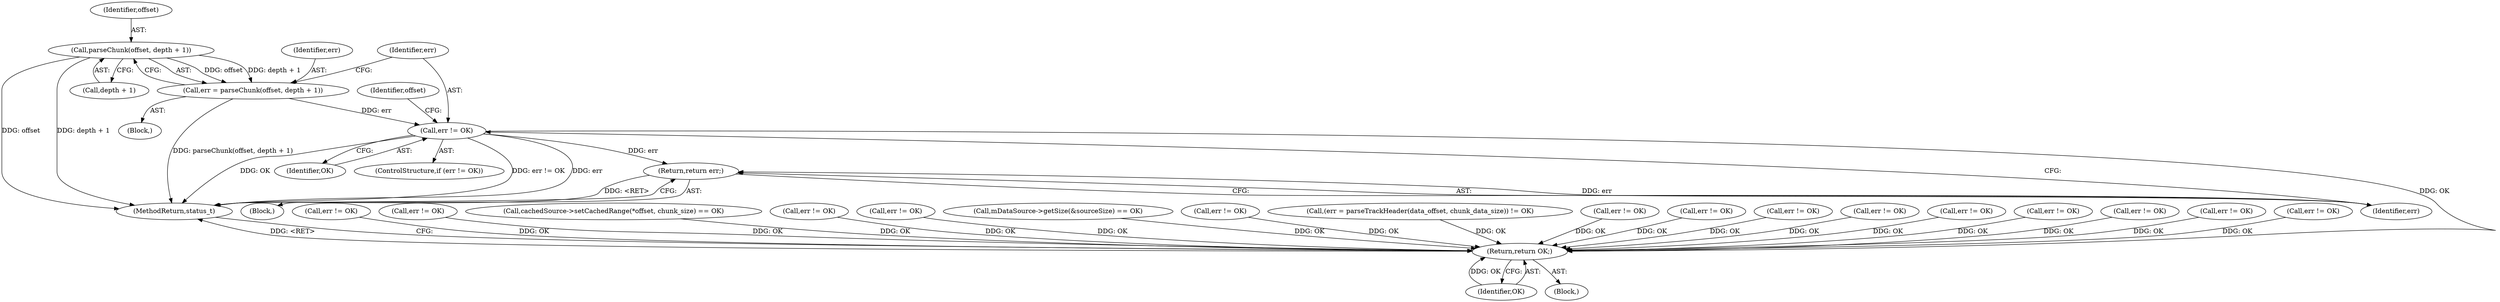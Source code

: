 digraph "0_Android_6fe85f7e15203e48df2cc3e8e1c4bc6ad49dc968@pointer" {
"1001738" [label="(Call,parseChunk(offset, depth + 1))"];
"1001736" [label="(Call,err = parseChunk(offset, depth + 1))"];
"1001744" [label="(Call,err != OK)"];
"1001748" [label="(Return,return err;)"];
"1002929" [label="(Return,return OK;)"];
"1000565" [label="(Call,err != OK)"];
"1001736" [label="(Call,err = parseChunk(offset, depth + 1))"];
"1001745" [label="(Identifier,err)"];
"1001732" [label="(Identifier,offset)"];
"1001772" [label="(Call,err != OK)"];
"1002931" [label="(MethodReturn,status_t)"];
"1001748" [label="(Return,return err;)"];
"1000394" [label="(Call,cachedSource->setCachedRange(*offset, chunk_size) == OK)"];
"1001475" [label="(Call,err != OK)"];
"1002129" [label="(Call,err != OK)"];
"1000191" [label="(Call,mDataSource->getSize(&sourceSize) == OK)"];
"1001746" [label="(Identifier,OK)"];
"1001743" [label="(ControlStructure,if (err != OK))"];
"1000493" [label="(Call,err != OK)"];
"1001734" [label="(Block,)"];
"1000988" [label="(Call,(err = parseTrackHeader(data_offset, chunk_data_size)) != OK)"];
"1002930" [label="(Identifier,OK)"];
"1002929" [label="(Return,return OK;)"];
"1001749" [label="(Identifier,err)"];
"1001744" [label="(Call,err != OK)"];
"1001747" [label="(Block,)"];
"1001992" [label="(Call,err != OK)"];
"1002330" [label="(Call,err != OK)"];
"1001610" [label="(Call,err != OK)"];
"1001737" [label="(Identifier,err)"];
"1001739" [label="(Identifier,offset)"];
"1001973" [label="(Call,err != OK)"];
"1001740" [label="(Call,depth + 1)"];
"1002879" [label="(Call,err != OK)"];
"1001791" [label="(Call,err != OK)"];
"1000106" [label="(Block,)"];
"1002295" [label="(Call,err != OK)"];
"1001738" [label="(Call,parseChunk(offset, depth + 1))"];
"1001824" [label="(Call,err != OK)"];
"1001954" [label="(Call,err != OK)"];
"1001738" -> "1001736"  [label="AST: "];
"1001738" -> "1001740"  [label="CFG: "];
"1001739" -> "1001738"  [label="AST: "];
"1001740" -> "1001738"  [label="AST: "];
"1001736" -> "1001738"  [label="CFG: "];
"1001738" -> "1002931"  [label="DDG: depth + 1"];
"1001738" -> "1002931"  [label="DDG: offset"];
"1001738" -> "1001736"  [label="DDG: offset"];
"1001738" -> "1001736"  [label="DDG: depth + 1"];
"1001736" -> "1001734"  [label="AST: "];
"1001737" -> "1001736"  [label="AST: "];
"1001745" -> "1001736"  [label="CFG: "];
"1001736" -> "1002931"  [label="DDG: parseChunk(offset, depth + 1)"];
"1001736" -> "1001744"  [label="DDG: err"];
"1001744" -> "1001743"  [label="AST: "];
"1001744" -> "1001746"  [label="CFG: "];
"1001745" -> "1001744"  [label="AST: "];
"1001746" -> "1001744"  [label="AST: "];
"1001732" -> "1001744"  [label="CFG: "];
"1001749" -> "1001744"  [label="CFG: "];
"1001744" -> "1002931"  [label="DDG: OK"];
"1001744" -> "1002931"  [label="DDG: err != OK"];
"1001744" -> "1002931"  [label="DDG: err"];
"1001744" -> "1001748"  [label="DDG: err"];
"1001744" -> "1002929"  [label="DDG: OK"];
"1001748" -> "1001747"  [label="AST: "];
"1001748" -> "1001749"  [label="CFG: "];
"1001749" -> "1001748"  [label="AST: "];
"1002931" -> "1001748"  [label="CFG: "];
"1001748" -> "1002931"  [label="DDG: <RET>"];
"1001749" -> "1001748"  [label="DDG: err"];
"1002929" -> "1000106"  [label="AST: "];
"1002929" -> "1002930"  [label="CFG: "];
"1002930" -> "1002929"  [label="AST: "];
"1002931" -> "1002929"  [label="CFG: "];
"1002929" -> "1002931"  [label="DDG: <RET>"];
"1002930" -> "1002929"  [label="DDG: OK"];
"1002295" -> "1002929"  [label="DDG: OK"];
"1000191" -> "1002929"  [label="DDG: OK"];
"1000493" -> "1002929"  [label="DDG: OK"];
"1000565" -> "1002929"  [label="DDG: OK"];
"1001772" -> "1002929"  [label="DDG: OK"];
"1001791" -> "1002929"  [label="DDG: OK"];
"1000394" -> "1002929"  [label="DDG: OK"];
"1001973" -> "1002929"  [label="DDG: OK"];
"1002129" -> "1002929"  [label="DDG: OK"];
"1002879" -> "1002929"  [label="DDG: OK"];
"1001475" -> "1002929"  [label="DDG: OK"];
"1001610" -> "1002929"  [label="DDG: OK"];
"1001992" -> "1002929"  [label="DDG: OK"];
"1001954" -> "1002929"  [label="DDG: OK"];
"1000988" -> "1002929"  [label="DDG: OK"];
"1001824" -> "1002929"  [label="DDG: OK"];
"1002330" -> "1002929"  [label="DDG: OK"];
}
